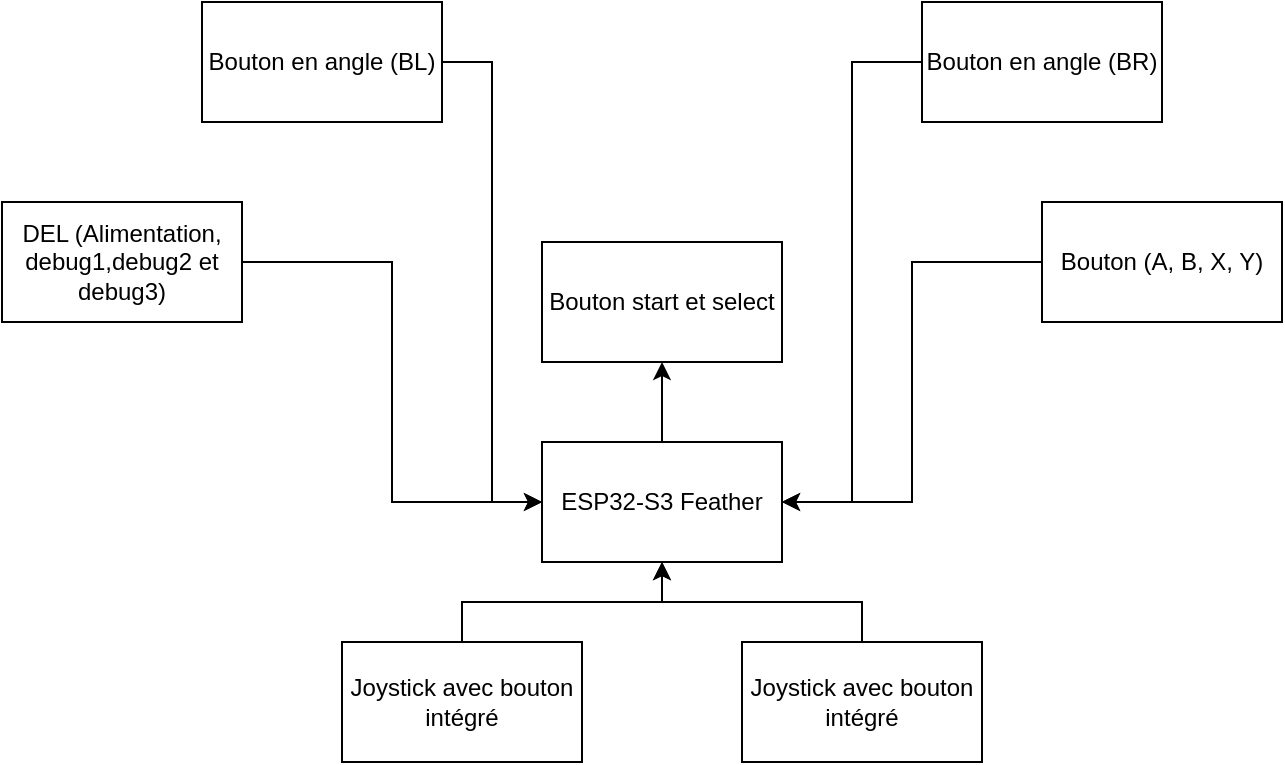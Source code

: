 <mxfile version="21.2.8" type="device">
  <diagram name="Page-1" id="khwJB5AvHWgcF1GuxzYG">
    <mxGraphModel dx="1276" dy="623" grid="1" gridSize="10" guides="1" tooltips="1" connect="1" arrows="1" fold="1" page="1" pageScale="1" pageWidth="827" pageHeight="1169" math="0" shadow="0">
      <root>
        <mxCell id="0" />
        <mxCell id="1" parent="0" />
        <mxCell id="I8spz72LOjJrP3iN7pxy-11" value="" style="edgeStyle=orthogonalEdgeStyle;rounded=0;orthogonalLoop=1;jettySize=auto;html=1;" edge="1" parent="1" source="I8spz72LOjJrP3iN7pxy-1" target="I8spz72LOjJrP3iN7pxy-10">
          <mxGeometry relative="1" as="geometry" />
        </mxCell>
        <mxCell id="I8spz72LOjJrP3iN7pxy-1" value="ESP32-S3 Feather" style="rounded=0;whiteSpace=wrap;html=1;" vertex="1" parent="1">
          <mxGeometry x="340" y="280" width="120" height="60" as="geometry" />
        </mxCell>
        <mxCell id="I8spz72LOjJrP3iN7pxy-7" value="" style="edgeStyle=orthogonalEdgeStyle;rounded=0;orthogonalLoop=1;jettySize=auto;html=1;" edge="1" parent="1" source="I8spz72LOjJrP3iN7pxy-2" target="I8spz72LOjJrP3iN7pxy-1">
          <mxGeometry relative="1" as="geometry" />
        </mxCell>
        <mxCell id="I8spz72LOjJrP3iN7pxy-2" value="Joystick avec bouton intégré" style="rounded=0;whiteSpace=wrap;html=1;" vertex="1" parent="1">
          <mxGeometry x="240" y="380" width="120" height="60" as="geometry" />
        </mxCell>
        <mxCell id="I8spz72LOjJrP3iN7pxy-19" style="edgeStyle=orthogonalEdgeStyle;rounded=0;orthogonalLoop=1;jettySize=auto;html=1;entryX=1;entryY=0.5;entryDx=0;entryDy=0;" edge="1" parent="1" source="I8spz72LOjJrP3iN7pxy-4" target="I8spz72LOjJrP3iN7pxy-1">
          <mxGeometry relative="1" as="geometry" />
        </mxCell>
        <mxCell id="I8spz72LOjJrP3iN7pxy-4" value="Bouton (A, B, X, Y)" style="rounded=0;whiteSpace=wrap;html=1;" vertex="1" parent="1">
          <mxGeometry x="590" y="160" width="120" height="60" as="geometry" />
        </mxCell>
        <mxCell id="I8spz72LOjJrP3iN7pxy-9" style="edgeStyle=orthogonalEdgeStyle;rounded=0;orthogonalLoop=1;jettySize=auto;html=1;" edge="1" parent="1" source="I8spz72LOjJrP3iN7pxy-6" target="I8spz72LOjJrP3iN7pxy-1">
          <mxGeometry relative="1" as="geometry" />
        </mxCell>
        <mxCell id="I8spz72LOjJrP3iN7pxy-6" value="Joystick avec bouton intégré" style="rounded=0;whiteSpace=wrap;html=1;" vertex="1" parent="1">
          <mxGeometry x="440" y="380" width="120" height="60" as="geometry" />
        </mxCell>
        <mxCell id="I8spz72LOjJrP3iN7pxy-10" value="Bouton start et select" style="rounded=0;whiteSpace=wrap;html=1;" vertex="1" parent="1">
          <mxGeometry x="340" y="180" width="120" height="60" as="geometry" />
        </mxCell>
        <mxCell id="I8spz72LOjJrP3iN7pxy-18" style="edgeStyle=orthogonalEdgeStyle;rounded=0;orthogonalLoop=1;jettySize=auto;html=1;entryX=1;entryY=0.5;entryDx=0;entryDy=0;" edge="1" parent="1" source="I8spz72LOjJrP3iN7pxy-12" target="I8spz72LOjJrP3iN7pxy-1">
          <mxGeometry relative="1" as="geometry" />
        </mxCell>
        <mxCell id="I8spz72LOjJrP3iN7pxy-12" value="Bouton en angle (BR)" style="rounded=0;whiteSpace=wrap;html=1;" vertex="1" parent="1">
          <mxGeometry x="530" y="60" width="120" height="60" as="geometry" />
        </mxCell>
        <mxCell id="I8spz72LOjJrP3iN7pxy-17" style="edgeStyle=orthogonalEdgeStyle;rounded=0;orthogonalLoop=1;jettySize=auto;html=1;entryX=0;entryY=0.5;entryDx=0;entryDy=0;" edge="1" parent="1" source="I8spz72LOjJrP3iN7pxy-13" target="I8spz72LOjJrP3iN7pxy-1">
          <mxGeometry relative="1" as="geometry" />
        </mxCell>
        <mxCell id="I8spz72LOjJrP3iN7pxy-13" value="Bouton en angle (BL)" style="rounded=0;whiteSpace=wrap;html=1;" vertex="1" parent="1">
          <mxGeometry x="170" y="60" width="120" height="60" as="geometry" />
        </mxCell>
        <mxCell id="I8spz72LOjJrP3iN7pxy-16" style="edgeStyle=orthogonalEdgeStyle;rounded=0;orthogonalLoop=1;jettySize=auto;html=1;entryX=0;entryY=0.5;entryDx=0;entryDy=0;" edge="1" parent="1" source="I8spz72LOjJrP3iN7pxy-15" target="I8spz72LOjJrP3iN7pxy-1">
          <mxGeometry relative="1" as="geometry">
            <mxPoint x="290" y="310" as="targetPoint" />
          </mxGeometry>
        </mxCell>
        <mxCell id="I8spz72LOjJrP3iN7pxy-15" value="DEL (Alimentation, debug1,debug2 et debug3)" style="rounded=0;whiteSpace=wrap;html=1;" vertex="1" parent="1">
          <mxGeometry x="70" y="160" width="120" height="60" as="geometry" />
        </mxCell>
      </root>
    </mxGraphModel>
  </diagram>
</mxfile>

